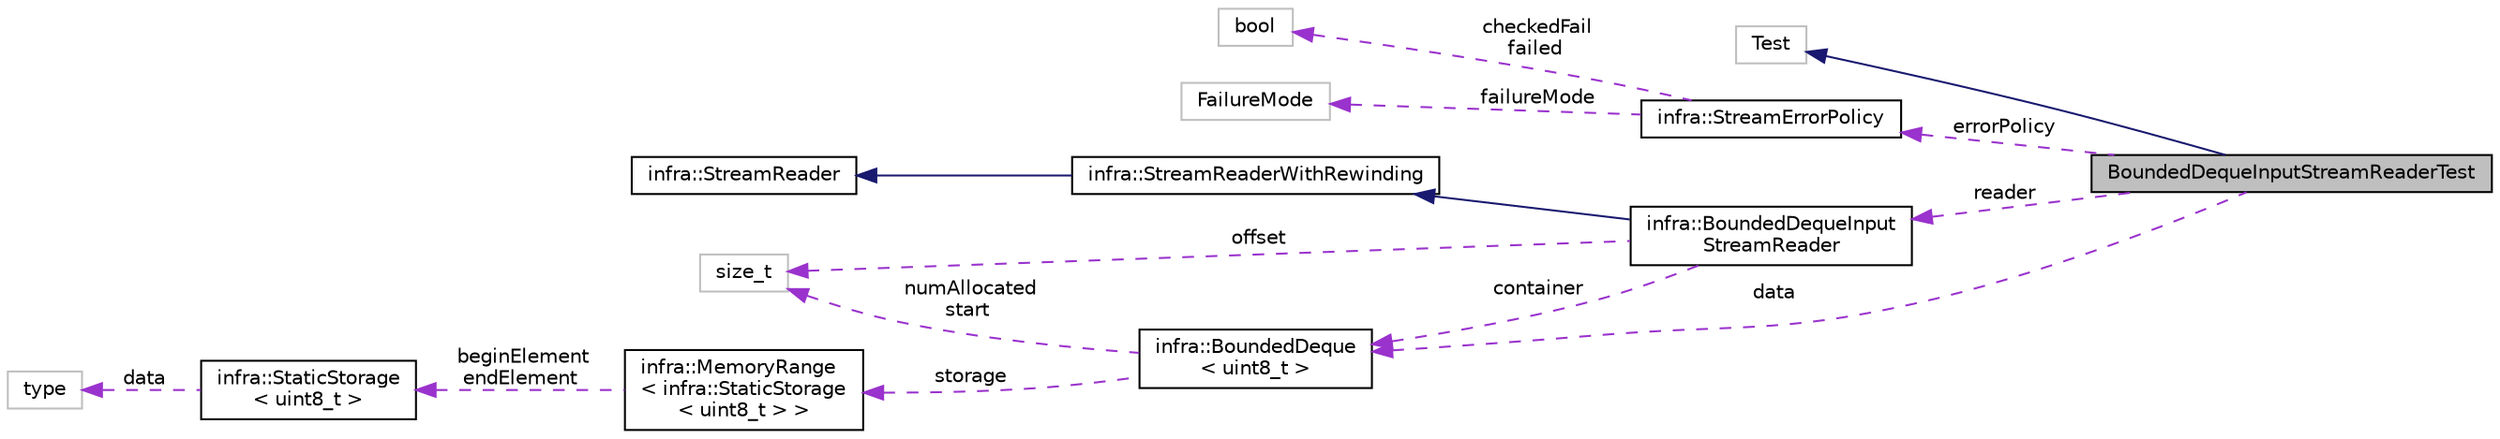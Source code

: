 digraph "BoundedDequeInputStreamReaderTest"
{
 // INTERACTIVE_SVG=YES
  edge [fontname="Helvetica",fontsize="10",labelfontname="Helvetica",labelfontsize="10"];
  node [fontname="Helvetica",fontsize="10",shape=record];
  rankdir="LR";
  Node2 [label="BoundedDequeInputStreamReaderTest",height=0.2,width=0.4,color="black", fillcolor="grey75", style="filled", fontcolor="black"];
  Node3 -> Node2 [dir="back",color="midnightblue",fontsize="10",style="solid",fontname="Helvetica"];
  Node3 [label="Test",height=0.2,width=0.4,color="grey75", fillcolor="white", style="filled"];
  Node4 -> Node2 [dir="back",color="darkorchid3",fontsize="10",style="dashed",label=" errorPolicy" ,fontname="Helvetica"];
  Node4 [label="infra::StreamErrorPolicy",height=0.2,width=0.4,color="black", fillcolor="white", style="filled",URL="$d5/d4a/classinfra_1_1_stream_error_policy.html"];
  Node5 -> Node4 [dir="back",color="darkorchid3",fontsize="10",style="dashed",label=" checkedFail\nfailed" ,fontname="Helvetica"];
  Node5 [label="bool",height=0.2,width=0.4,color="grey75", fillcolor="white", style="filled"];
  Node6 -> Node4 [dir="back",color="darkorchid3",fontsize="10",style="dashed",label=" failureMode" ,fontname="Helvetica"];
  Node6 [label="FailureMode",height=0.2,width=0.4,color="grey75", fillcolor="white", style="filled"];
  Node7 -> Node2 [dir="back",color="darkorchid3",fontsize="10",style="dashed",label=" reader" ,fontname="Helvetica"];
  Node7 [label="infra::BoundedDequeInput\lStreamReader",height=0.2,width=0.4,color="black", fillcolor="white", style="filled",URL="$d7/dea/classinfra_1_1_bounded_deque_input_stream_reader.html"];
  Node8 -> Node7 [dir="back",color="midnightblue",fontsize="10",style="solid",fontname="Helvetica"];
  Node8 [label="infra::StreamReaderWithRewinding",height=0.2,width=0.4,color="black", fillcolor="white", style="filled",URL="$d0/d1b/classinfra_1_1_stream_reader_with_rewinding.html"];
  Node9 -> Node8 [dir="back",color="midnightblue",fontsize="10",style="solid",fontname="Helvetica"];
  Node9 [label="infra::StreamReader",height=0.2,width=0.4,color="black", fillcolor="white", style="filled",URL="$d2/d90/classinfra_1_1_stream_reader.html"];
  Node10 -> Node7 [dir="back",color="darkorchid3",fontsize="10",style="dashed",label=" offset" ,fontname="Helvetica"];
  Node10 [label="size_t",height=0.2,width=0.4,color="grey75", fillcolor="white", style="filled"];
  Node11 -> Node7 [dir="back",color="darkorchid3",fontsize="10",style="dashed",label=" container" ,fontname="Helvetica"];
  Node11 [label="infra::BoundedDeque\l\< uint8_t \>",height=0.2,width=0.4,color="black", fillcolor="white", style="filled",URL="$d5/db7/classinfra_1_1_bounded_deque.html"];
  Node12 -> Node11 [dir="back",color="darkorchid3",fontsize="10",style="dashed",label=" storage" ,fontname="Helvetica"];
  Node12 [label="infra::MemoryRange\l\< infra::StaticStorage\l\< uint8_t \> \>",height=0.2,width=0.4,color="black", fillcolor="white", style="filled",URL="$d0/d6d/classinfra_1_1_memory_range.html"];
  Node13 -> Node12 [dir="back",color="darkorchid3",fontsize="10",style="dashed",label=" beginElement\nendElement" ,fontname="Helvetica"];
  Node13 [label="infra::StaticStorage\l\< uint8_t \>",height=0.2,width=0.4,color="black", fillcolor="white", style="filled",URL="$d0/d8c/classinfra_1_1_static_storage.html"];
  Node14 -> Node13 [dir="back",color="darkorchid3",fontsize="10",style="dashed",label=" data" ,fontname="Helvetica"];
  Node14 [label="type",height=0.2,width=0.4,color="grey75", fillcolor="white", style="filled"];
  Node10 -> Node11 [dir="back",color="darkorchid3",fontsize="10",style="dashed",label=" numAllocated\nstart" ,fontname="Helvetica"];
  Node11 -> Node2 [dir="back",color="darkorchid3",fontsize="10",style="dashed",label=" data" ,fontname="Helvetica"];
}
